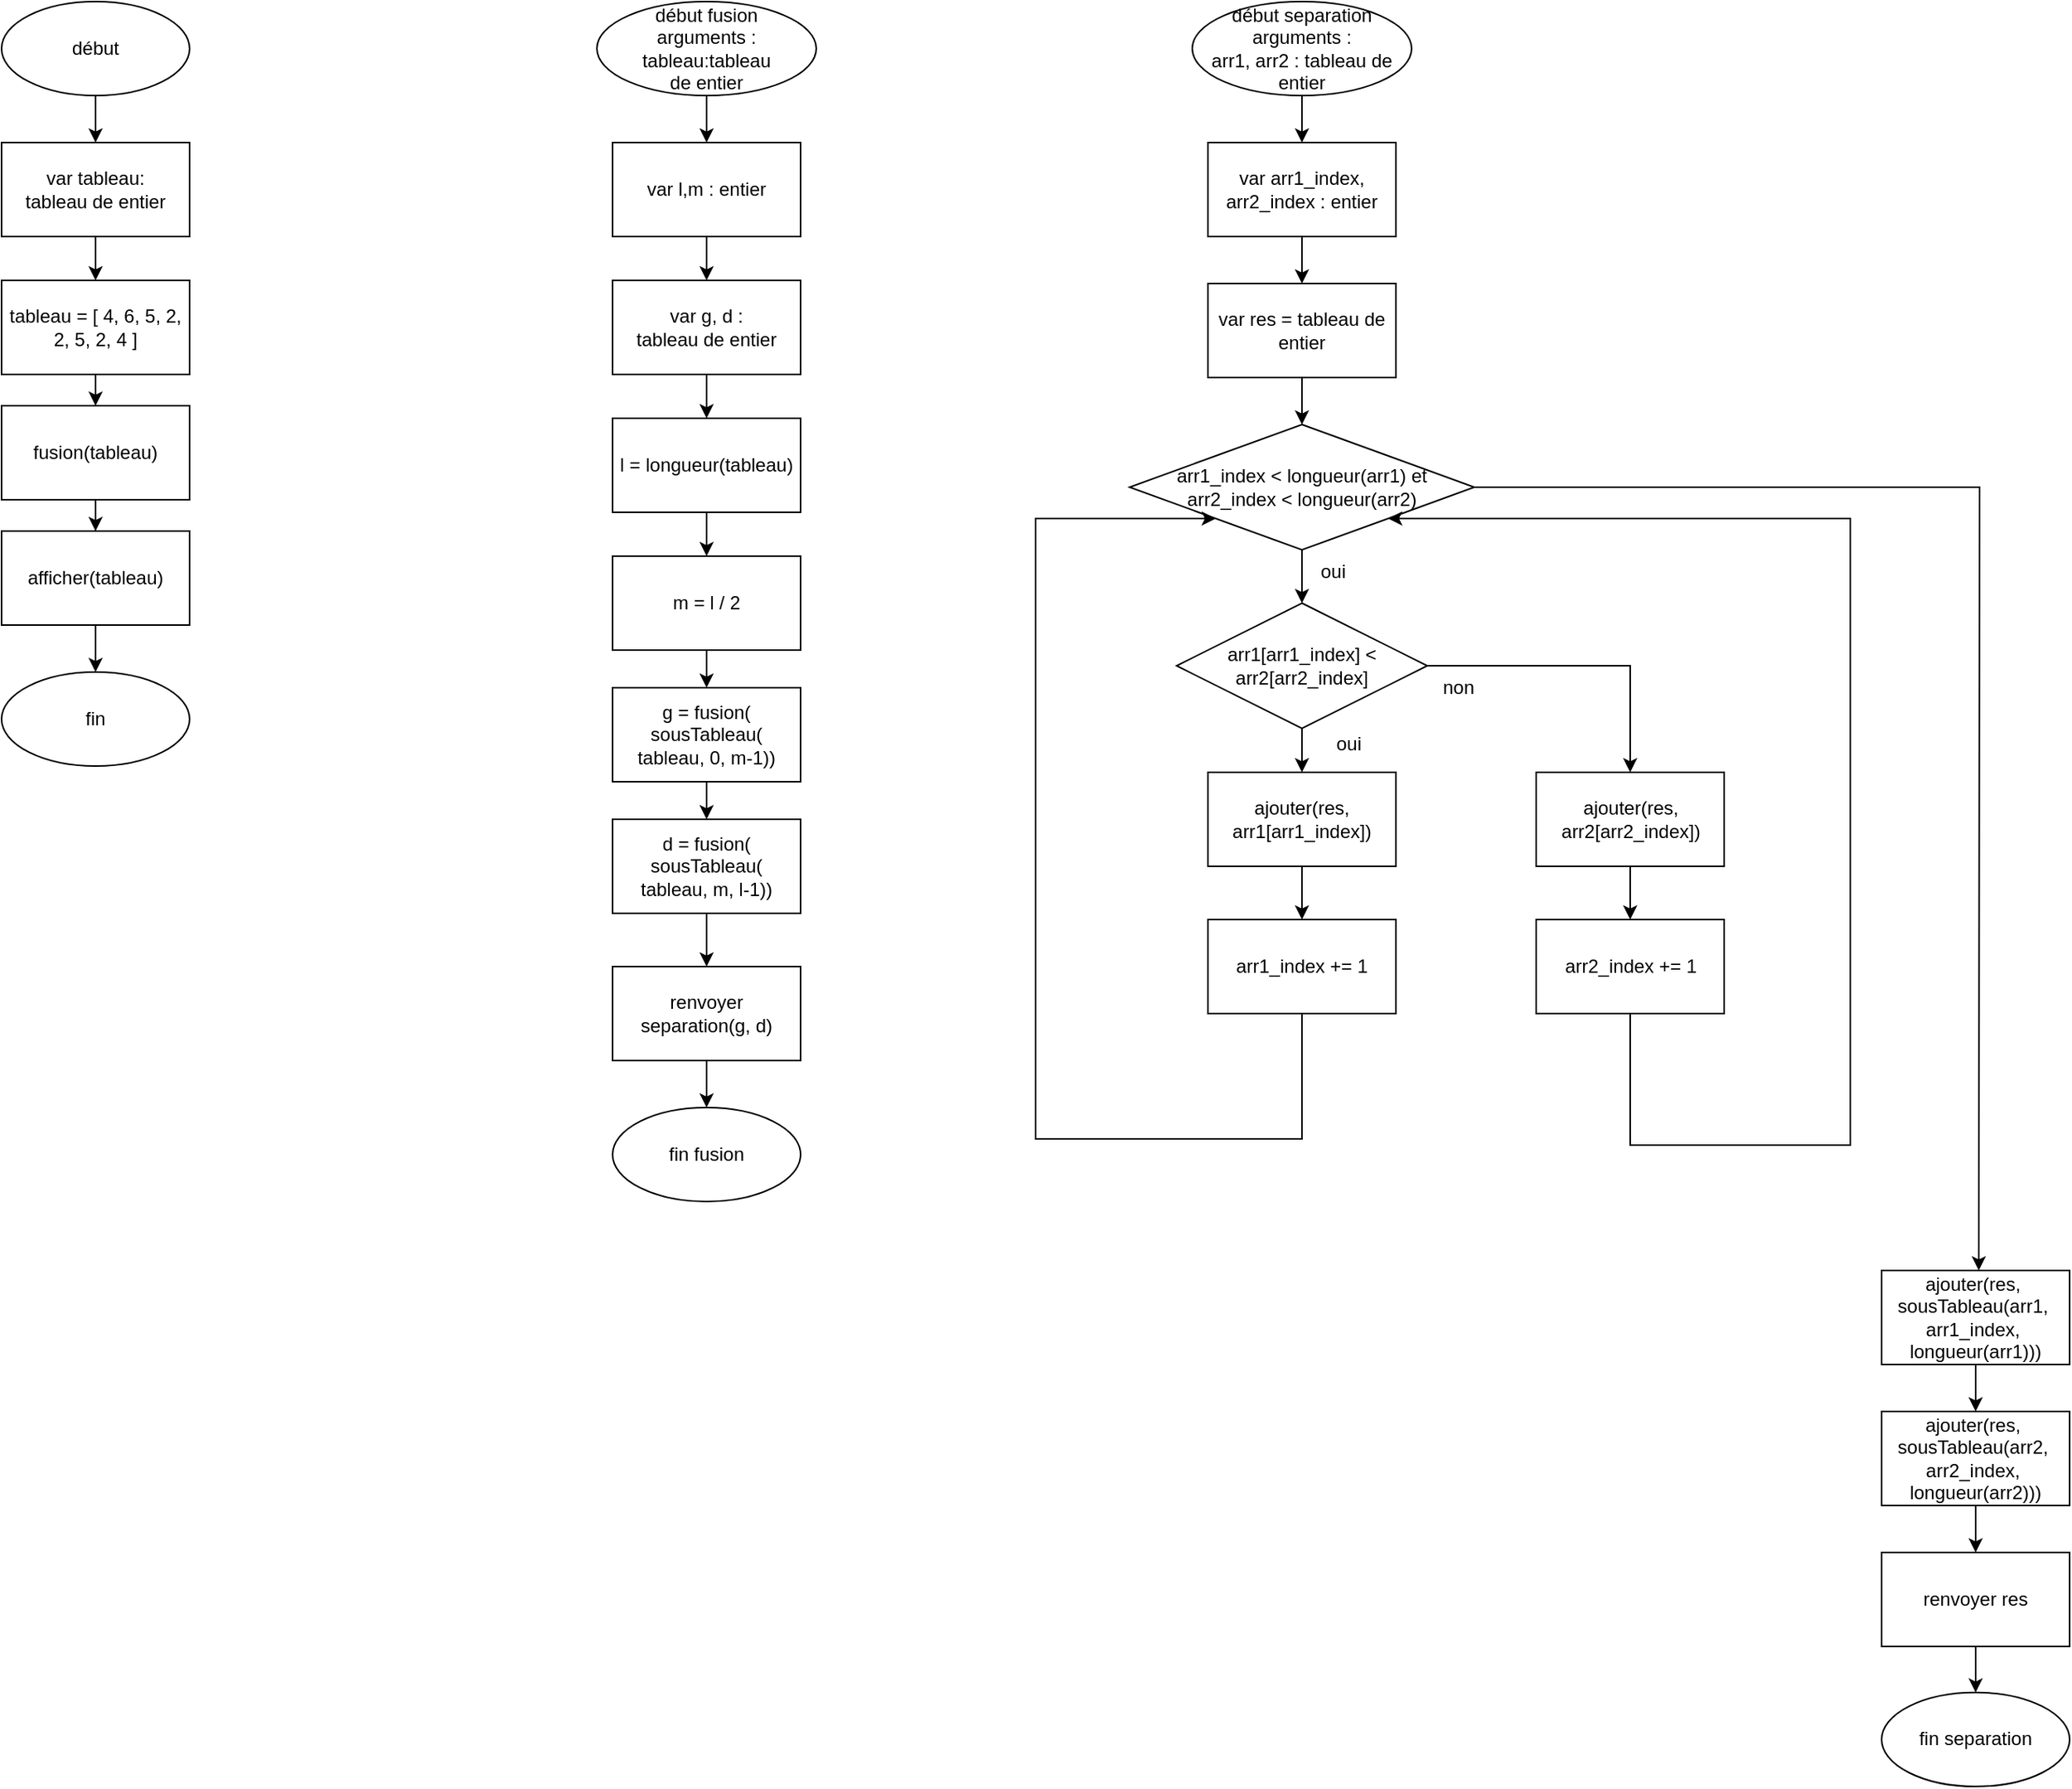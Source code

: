 <mxfile version="12.1.0" type="device" pages="1"><diagram id="4maeNZduZ7BolgBoEMxG" name="Page-1"><mxGraphModel dx="904" dy="528" grid="1" gridSize="10" guides="1" tooltips="1" connect="1" arrows="1" fold="1" page="1" pageScale="1" pageWidth="827" pageHeight="1169" math="0" shadow="0"><root><mxCell id="0"/><mxCell id="1" parent="0"/><mxCell id="Oy4XvCru_oIAlfgoTvxe-16" value="" style="edgeStyle=orthogonalEdgeStyle;rounded=0;orthogonalLoop=1;jettySize=auto;html=1;" edge="1" parent="1" source="Oy4XvCru_oIAlfgoTvxe-1" target="Oy4XvCru_oIAlfgoTvxe-14"><mxGeometry relative="1" as="geometry"/></mxCell><mxCell id="Oy4XvCru_oIAlfgoTvxe-1" value="début" style="ellipse;whiteSpace=wrap;html=1;" vertex="1" parent="1"><mxGeometry x="260" y="70" width="120" height="60" as="geometry"/></mxCell><mxCell id="Oy4XvCru_oIAlfgoTvxe-3" value="fin" style="ellipse;whiteSpace=wrap;html=1;" vertex="1" parent="1"><mxGeometry x="260" y="498" width="120" height="60" as="geometry"/></mxCell><mxCell id="Oy4XvCru_oIAlfgoTvxe-11" value="" style="edgeStyle=orthogonalEdgeStyle;rounded=0;orthogonalLoop=1;jettySize=auto;html=1;" edge="1" parent="1" source="Oy4XvCru_oIAlfgoTvxe-4" target="Oy4XvCru_oIAlfgoTvxe-8"><mxGeometry relative="1" as="geometry"/></mxCell><mxCell id="Oy4XvCru_oIAlfgoTvxe-4" value="fusion(tableau)" style="rounded=0;whiteSpace=wrap;html=1;" vertex="1" parent="1"><mxGeometry x="260" y="328" width="120" height="60" as="geometry"/></mxCell><mxCell id="Oy4XvCru_oIAlfgoTvxe-10" value="" style="edgeStyle=orthogonalEdgeStyle;rounded=0;orthogonalLoop=1;jettySize=auto;html=1;" edge="1" parent="1" source="Oy4XvCru_oIAlfgoTvxe-7" target="Oy4XvCru_oIAlfgoTvxe-4"><mxGeometry relative="1" as="geometry"/></mxCell><mxCell id="Oy4XvCru_oIAlfgoTvxe-7" value="tableau = [ 4, 6, 5, 2, 2, 5, 2, 4 ]" style="rounded=0;whiteSpace=wrap;html=1;" vertex="1" parent="1"><mxGeometry x="260" y="248" width="120" height="60" as="geometry"/></mxCell><mxCell id="Oy4XvCru_oIAlfgoTvxe-12" value="" style="edgeStyle=orthogonalEdgeStyle;rounded=0;orthogonalLoop=1;jettySize=auto;html=1;" edge="1" parent="1" source="Oy4XvCru_oIAlfgoTvxe-8" target="Oy4XvCru_oIAlfgoTvxe-3"><mxGeometry relative="1" as="geometry"/></mxCell><mxCell id="Oy4XvCru_oIAlfgoTvxe-8" value="afficher(tableau)" style="rounded=0;whiteSpace=wrap;html=1;" vertex="1" parent="1"><mxGeometry x="260" y="408" width="120" height="60" as="geometry"/></mxCell><mxCell id="Oy4XvCru_oIAlfgoTvxe-18" value="" style="edgeStyle=orthogonalEdgeStyle;rounded=0;orthogonalLoop=1;jettySize=auto;html=1;" edge="1" parent="1" source="Oy4XvCru_oIAlfgoTvxe-13" target="Oy4XvCru_oIAlfgoTvxe-17"><mxGeometry relative="1" as="geometry"/></mxCell><mxCell id="Oy4XvCru_oIAlfgoTvxe-13" value="début fusion&lt;br&gt;arguments :&lt;br&gt;tableau:tableau&lt;br&gt;de entier" style="ellipse;whiteSpace=wrap;html=1;" vertex="1" parent="1"><mxGeometry x="640" y="70" width="140" height="60" as="geometry"/></mxCell><mxCell id="Oy4XvCru_oIAlfgoTvxe-15" value="" style="edgeStyle=orthogonalEdgeStyle;rounded=0;orthogonalLoop=1;jettySize=auto;html=1;" edge="1" parent="1" source="Oy4XvCru_oIAlfgoTvxe-14" target="Oy4XvCru_oIAlfgoTvxe-7"><mxGeometry relative="1" as="geometry"/></mxCell><mxCell id="Oy4XvCru_oIAlfgoTvxe-14" value="var tableau:&lt;br&gt;tableau de entier" style="rounded=0;whiteSpace=wrap;html=1;" vertex="1" parent="1"><mxGeometry x="260" y="160" width="120" height="60" as="geometry"/></mxCell><mxCell id="Oy4XvCru_oIAlfgoTvxe-20" value="" style="edgeStyle=orthogonalEdgeStyle;rounded=0;orthogonalLoop=1;jettySize=auto;html=1;" edge="1" parent="1" source="Oy4XvCru_oIAlfgoTvxe-17" target="Oy4XvCru_oIAlfgoTvxe-19"><mxGeometry relative="1" as="geometry"/></mxCell><mxCell id="Oy4XvCru_oIAlfgoTvxe-17" value="var l,m : entier" style="rounded=0;whiteSpace=wrap;html=1;" vertex="1" parent="1"><mxGeometry x="650" y="160" width="120" height="60" as="geometry"/></mxCell><mxCell id="Oy4XvCru_oIAlfgoTvxe-27" value="" style="edgeStyle=orthogonalEdgeStyle;rounded=0;orthogonalLoop=1;jettySize=auto;html=1;" edge="1" parent="1" source="Oy4XvCru_oIAlfgoTvxe-19" target="Oy4XvCru_oIAlfgoTvxe-24"><mxGeometry relative="1" as="geometry"/></mxCell><mxCell id="Oy4XvCru_oIAlfgoTvxe-19" value="var g, d : &lt;br&gt;tableau de entier" style="rounded=0;whiteSpace=wrap;html=1;" vertex="1" parent="1"><mxGeometry x="650" y="248" width="120" height="60" as="geometry"/></mxCell><mxCell id="Oy4XvCru_oIAlfgoTvxe-30" value="" style="edgeStyle=orthogonalEdgeStyle;rounded=0;orthogonalLoop=1;jettySize=auto;html=1;" edge="1" parent="1" source="Oy4XvCru_oIAlfgoTvxe-21" target="Oy4XvCru_oIAlfgoTvxe-22"><mxGeometry relative="1" as="geometry"/></mxCell><mxCell id="Oy4XvCru_oIAlfgoTvxe-21" value="g = fusion(&lt;br&gt;sousTableau(&lt;br&gt;tableau, 0, m-1))" style="rounded=0;whiteSpace=wrap;html=1;" vertex="1" parent="1"><mxGeometry x="650" y="508" width="120" height="60" as="geometry"/></mxCell><mxCell id="Oy4XvCru_oIAlfgoTvxe-31" value="" style="edgeStyle=orthogonalEdgeStyle;rounded=0;orthogonalLoop=1;jettySize=auto;html=1;" edge="1" parent="1" source="Oy4XvCru_oIAlfgoTvxe-22" target="Oy4XvCru_oIAlfgoTvxe-25"><mxGeometry relative="1" as="geometry"/></mxCell><mxCell id="Oy4XvCru_oIAlfgoTvxe-22" value="d = fusion(&lt;br&gt;sousTableau(&lt;br&gt;tableau, m, l-1))" style="rounded=0;whiteSpace=wrap;html=1;" vertex="1" parent="1"><mxGeometry x="650" y="592" width="120" height="60" as="geometry"/></mxCell><mxCell id="Oy4XvCru_oIAlfgoTvxe-29" value="" style="edgeStyle=orthogonalEdgeStyle;rounded=0;orthogonalLoop=1;jettySize=auto;html=1;" edge="1" parent="1" source="Oy4XvCru_oIAlfgoTvxe-23" target="Oy4XvCru_oIAlfgoTvxe-21"><mxGeometry relative="1" as="geometry"/></mxCell><mxCell id="Oy4XvCru_oIAlfgoTvxe-23" value="m = l / 2" style="rounded=0;whiteSpace=wrap;html=1;" vertex="1" parent="1"><mxGeometry x="650" y="424" width="120" height="60" as="geometry"/></mxCell><mxCell id="Oy4XvCru_oIAlfgoTvxe-28" value="" style="edgeStyle=orthogonalEdgeStyle;rounded=0;orthogonalLoop=1;jettySize=auto;html=1;" edge="1" parent="1" source="Oy4XvCru_oIAlfgoTvxe-24" target="Oy4XvCru_oIAlfgoTvxe-23"><mxGeometry relative="1" as="geometry"/></mxCell><mxCell id="Oy4XvCru_oIAlfgoTvxe-24" value="l = longueur(tableau)" style="rounded=0;whiteSpace=wrap;html=1;" vertex="1" parent="1"><mxGeometry x="650" y="336" width="120" height="60" as="geometry"/></mxCell><mxCell id="Oy4XvCru_oIAlfgoTvxe-32" value="" style="edgeStyle=orthogonalEdgeStyle;rounded=0;orthogonalLoop=1;jettySize=auto;html=1;" edge="1" parent="1" source="Oy4XvCru_oIAlfgoTvxe-25" target="Oy4XvCru_oIAlfgoTvxe-26"><mxGeometry relative="1" as="geometry"/></mxCell><mxCell id="Oy4XvCru_oIAlfgoTvxe-25" value="renvoyer separation(g, d)" style="rounded=0;whiteSpace=wrap;html=1;" vertex="1" parent="1"><mxGeometry x="650" y="686" width="120" height="60" as="geometry"/></mxCell><mxCell id="Oy4XvCru_oIAlfgoTvxe-26" value="fin fusion" style="ellipse;whiteSpace=wrap;html=1;" vertex="1" parent="1"><mxGeometry x="650" y="776" width="120" height="60" as="geometry"/></mxCell><mxCell id="Oy4XvCru_oIAlfgoTvxe-36" value="" style="edgeStyle=orthogonalEdgeStyle;rounded=0;orthogonalLoop=1;jettySize=auto;html=1;" edge="1" parent="1" source="Oy4XvCru_oIAlfgoTvxe-33" target="Oy4XvCru_oIAlfgoTvxe-34"><mxGeometry relative="1" as="geometry"/></mxCell><mxCell id="Oy4XvCru_oIAlfgoTvxe-33" value="début separation&lt;br&gt;arguments :&lt;br&gt;arr1, arr2 : tableau de entier" style="ellipse;whiteSpace=wrap;html=1;" vertex="1" parent="1"><mxGeometry x="1020" y="70" width="140" height="60" as="geometry"/></mxCell><mxCell id="Oy4XvCru_oIAlfgoTvxe-37" value="" style="edgeStyle=orthogonalEdgeStyle;rounded=0;orthogonalLoop=1;jettySize=auto;html=1;" edge="1" parent="1" source="Oy4XvCru_oIAlfgoTvxe-34" target="Oy4XvCru_oIAlfgoTvxe-35"><mxGeometry relative="1" as="geometry"/></mxCell><mxCell id="Oy4XvCru_oIAlfgoTvxe-34" value="var arr1_index, arr2_index : entier" style="rounded=0;whiteSpace=wrap;html=1;" vertex="1" parent="1"><mxGeometry x="1030" y="160" width="120" height="60" as="geometry"/></mxCell><mxCell id="Oy4XvCru_oIAlfgoTvxe-39" value="" style="edgeStyle=orthogonalEdgeStyle;rounded=0;orthogonalLoop=1;jettySize=auto;html=1;" edge="1" parent="1" source="Oy4XvCru_oIAlfgoTvxe-35" target="Oy4XvCru_oIAlfgoTvxe-38"><mxGeometry relative="1" as="geometry"/></mxCell><mxCell id="Oy4XvCru_oIAlfgoTvxe-35" value="var res = tableau de entier" style="rounded=0;whiteSpace=wrap;html=1;" vertex="1" parent="1"><mxGeometry x="1030" y="250" width="120" height="60" as="geometry"/></mxCell><mxCell id="Oy4XvCru_oIAlfgoTvxe-42" value="" style="edgeStyle=orthogonalEdgeStyle;rounded=0;orthogonalLoop=1;jettySize=auto;html=1;" edge="1" parent="1" source="Oy4XvCru_oIAlfgoTvxe-38" target="Oy4XvCru_oIAlfgoTvxe-41"><mxGeometry relative="1" as="geometry"/></mxCell><mxCell id="Oy4XvCru_oIAlfgoTvxe-59" style="edgeStyle=orthogonalEdgeStyle;rounded=0;orthogonalLoop=1;jettySize=auto;html=1;exitX=1;exitY=0.5;exitDx=0;exitDy=0;" edge="1" parent="1" source="Oy4XvCru_oIAlfgoTvxe-38"><mxGeometry relative="1" as="geometry"><mxPoint x="1522" y="880" as="targetPoint"/></mxGeometry></mxCell><mxCell id="Oy4XvCru_oIAlfgoTvxe-38" value="arr1_index &amp;lt; longueur(arr1) et arr2_index &amp;lt; longueur(arr2)" style="rhombus;whiteSpace=wrap;html=1;" vertex="1" parent="1"><mxGeometry x="980" y="340" width="220" height="80" as="geometry"/></mxCell><mxCell id="Oy4XvCru_oIAlfgoTvxe-47" value="" style="edgeStyle=orthogonalEdgeStyle;rounded=0;orthogonalLoop=1;jettySize=auto;html=1;" edge="1" parent="1" source="Oy4XvCru_oIAlfgoTvxe-41" target="Oy4XvCru_oIAlfgoTvxe-44"><mxGeometry relative="1" as="geometry"/></mxCell><mxCell id="Oy4XvCru_oIAlfgoTvxe-53" value="" style="edgeStyle=orthogonalEdgeStyle;rounded=0;orthogonalLoop=1;jettySize=auto;html=1;entryX=0.5;entryY=0;entryDx=0;entryDy=0;" edge="1" parent="1" source="Oy4XvCru_oIAlfgoTvxe-41" target="Oy4XvCru_oIAlfgoTvxe-50"><mxGeometry relative="1" as="geometry"><mxPoint x="1300" y="494" as="targetPoint"/></mxGeometry></mxCell><mxCell id="Oy4XvCru_oIAlfgoTvxe-41" value="arr1[arr1_index] &amp;lt; arr2[arr2_index]" style="rhombus;whiteSpace=wrap;html=1;" vertex="1" parent="1"><mxGeometry x="1010" y="454" width="160" height="80" as="geometry"/></mxCell><mxCell id="Oy4XvCru_oIAlfgoTvxe-43" value="oui" style="text;html=1;strokeColor=none;fillColor=none;align=center;verticalAlign=middle;whiteSpace=wrap;rounded=0;" vertex="1" parent="1"><mxGeometry x="1090" y="424" width="40" height="20" as="geometry"/></mxCell><mxCell id="Oy4XvCru_oIAlfgoTvxe-46" value="" style="edgeStyle=orthogonalEdgeStyle;rounded=0;orthogonalLoop=1;jettySize=auto;html=1;" edge="1" parent="1" source="Oy4XvCru_oIAlfgoTvxe-44" target="Oy4XvCru_oIAlfgoTvxe-45"><mxGeometry relative="1" as="geometry"/></mxCell><mxCell id="Oy4XvCru_oIAlfgoTvxe-44" value="ajouter(res, arr1[arr1_index])" style="rounded=0;whiteSpace=wrap;html=1;" vertex="1" parent="1"><mxGeometry x="1030" y="562" width="120" height="60" as="geometry"/></mxCell><mxCell id="Oy4XvCru_oIAlfgoTvxe-56" value="" style="edgeStyle=orthogonalEdgeStyle;rounded=0;orthogonalLoop=1;jettySize=auto;html=1;entryX=0;entryY=1;entryDx=0;entryDy=0;" edge="1" parent="1" source="Oy4XvCru_oIAlfgoTvxe-45" target="Oy4XvCru_oIAlfgoTvxe-38"><mxGeometry relative="1" as="geometry"><mxPoint x="920" y="380" as="targetPoint"/><Array as="points"><mxPoint x="1090" y="796"/><mxPoint x="920" y="796"/><mxPoint x="920" y="400"/></Array></mxGeometry></mxCell><mxCell id="Oy4XvCru_oIAlfgoTvxe-45" value="arr1_index += 1" style="rounded=0;whiteSpace=wrap;html=1;" vertex="1" parent="1"><mxGeometry x="1030" y="656" width="120" height="60" as="geometry"/></mxCell><mxCell id="Oy4XvCru_oIAlfgoTvxe-48" value="oui" style="text;html=1;strokeColor=none;fillColor=none;align=center;verticalAlign=middle;whiteSpace=wrap;rounded=0;" vertex="1" parent="1"><mxGeometry x="1100" y="534" width="40" height="20" as="geometry"/></mxCell><mxCell id="Oy4XvCru_oIAlfgoTvxe-49" value="" style="edgeStyle=orthogonalEdgeStyle;rounded=0;orthogonalLoop=1;jettySize=auto;html=1;" edge="1" parent="1" source="Oy4XvCru_oIAlfgoTvxe-50" target="Oy4XvCru_oIAlfgoTvxe-51"><mxGeometry relative="1" as="geometry"/></mxCell><mxCell id="Oy4XvCru_oIAlfgoTvxe-50" value="ajouter(res, arr2[arr2_index])" style="rounded=0;whiteSpace=wrap;html=1;" vertex="1" parent="1"><mxGeometry x="1239.5" y="562" width="120" height="60" as="geometry"/></mxCell><mxCell id="Oy4XvCru_oIAlfgoTvxe-58" value="" style="edgeStyle=orthogonalEdgeStyle;rounded=0;orthogonalLoop=1;jettySize=auto;html=1;entryX=1;entryY=1;entryDx=0;entryDy=0;" edge="1" parent="1" source="Oy4XvCru_oIAlfgoTvxe-51" target="Oy4XvCru_oIAlfgoTvxe-38"><mxGeometry relative="1" as="geometry"><mxPoint x="1440" y="380" as="targetPoint"/><Array as="points"><mxPoint x="1300" y="800"/><mxPoint x="1440" y="800"/><mxPoint x="1440" y="400"/></Array></mxGeometry></mxCell><mxCell id="Oy4XvCru_oIAlfgoTvxe-51" value="arr2_index += 1" style="rounded=0;whiteSpace=wrap;html=1;" vertex="1" parent="1"><mxGeometry x="1239.5" y="656" width="120" height="60" as="geometry"/></mxCell><mxCell id="Oy4XvCru_oIAlfgoTvxe-54" value="non" style="text;html=1;strokeColor=none;fillColor=none;align=center;verticalAlign=middle;whiteSpace=wrap;rounded=0;" vertex="1" parent="1"><mxGeometry x="1170" y="498" width="40" height="20" as="geometry"/></mxCell><mxCell id="Oy4XvCru_oIAlfgoTvxe-62" value="" style="edgeStyle=orthogonalEdgeStyle;rounded=0;orthogonalLoop=1;jettySize=auto;html=1;" edge="1" parent="1" source="Oy4XvCru_oIAlfgoTvxe-60" target="Oy4XvCru_oIAlfgoTvxe-61"><mxGeometry relative="1" as="geometry"/></mxCell><mxCell id="Oy4XvCru_oIAlfgoTvxe-60" value="ajouter(res,&amp;nbsp;&lt;br&gt;sousTableau(arr1,&amp;nbsp;&lt;br&gt;arr1_index,&amp;nbsp;&lt;br&gt;longueur(arr1)))" style="rounded=0;whiteSpace=wrap;html=1;" vertex="1" parent="1"><mxGeometry x="1460" y="880" width="120" height="60" as="geometry"/></mxCell><mxCell id="Oy4XvCru_oIAlfgoTvxe-64" value="" style="edgeStyle=orthogonalEdgeStyle;rounded=0;orthogonalLoop=1;jettySize=auto;html=1;" edge="1" parent="1" source="Oy4XvCru_oIAlfgoTvxe-61" target="Oy4XvCru_oIAlfgoTvxe-63"><mxGeometry relative="1" as="geometry"/></mxCell><mxCell id="Oy4XvCru_oIAlfgoTvxe-61" value="ajouter(res,&amp;nbsp;&lt;br&gt;sousTableau(arr2,&amp;nbsp;&lt;br&gt;arr2_index,&amp;nbsp;&lt;br&gt;longueur(arr2)))" style="rounded=0;whiteSpace=wrap;html=1;" vertex="1" parent="1"><mxGeometry x="1460" y="970" width="120" height="60" as="geometry"/></mxCell><mxCell id="Oy4XvCru_oIAlfgoTvxe-66" value="" style="edgeStyle=orthogonalEdgeStyle;rounded=0;orthogonalLoop=1;jettySize=auto;html=1;" edge="1" parent="1" source="Oy4XvCru_oIAlfgoTvxe-63" target="Oy4XvCru_oIAlfgoTvxe-65"><mxGeometry relative="1" as="geometry"/></mxCell><mxCell id="Oy4XvCru_oIAlfgoTvxe-63" value="renvoyer res" style="rounded=0;whiteSpace=wrap;html=1;" vertex="1" parent="1"><mxGeometry x="1460" y="1060" width="120" height="60" as="geometry"/></mxCell><mxCell id="Oy4XvCru_oIAlfgoTvxe-65" value="fin separation" style="ellipse;whiteSpace=wrap;html=1;" vertex="1" parent="1"><mxGeometry x="1460" y="1149.412" width="120" height="60" as="geometry"/></mxCell></root></mxGraphModel></diagram></mxfile>
